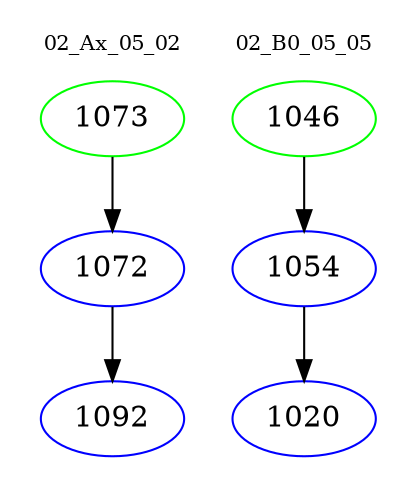 digraph{
subgraph cluster_0 {
color = white
label = "02_Ax_05_02";
fontsize=10;
T0_1073 [label="1073", color="green"]
T0_1073 -> T0_1072 [color="black"]
T0_1072 [label="1072", color="blue"]
T0_1072 -> T0_1092 [color="black"]
T0_1092 [label="1092", color="blue"]
}
subgraph cluster_1 {
color = white
label = "02_B0_05_05";
fontsize=10;
T1_1046 [label="1046", color="green"]
T1_1046 -> T1_1054 [color="black"]
T1_1054 [label="1054", color="blue"]
T1_1054 -> T1_1020 [color="black"]
T1_1020 [label="1020", color="blue"]
}
}
